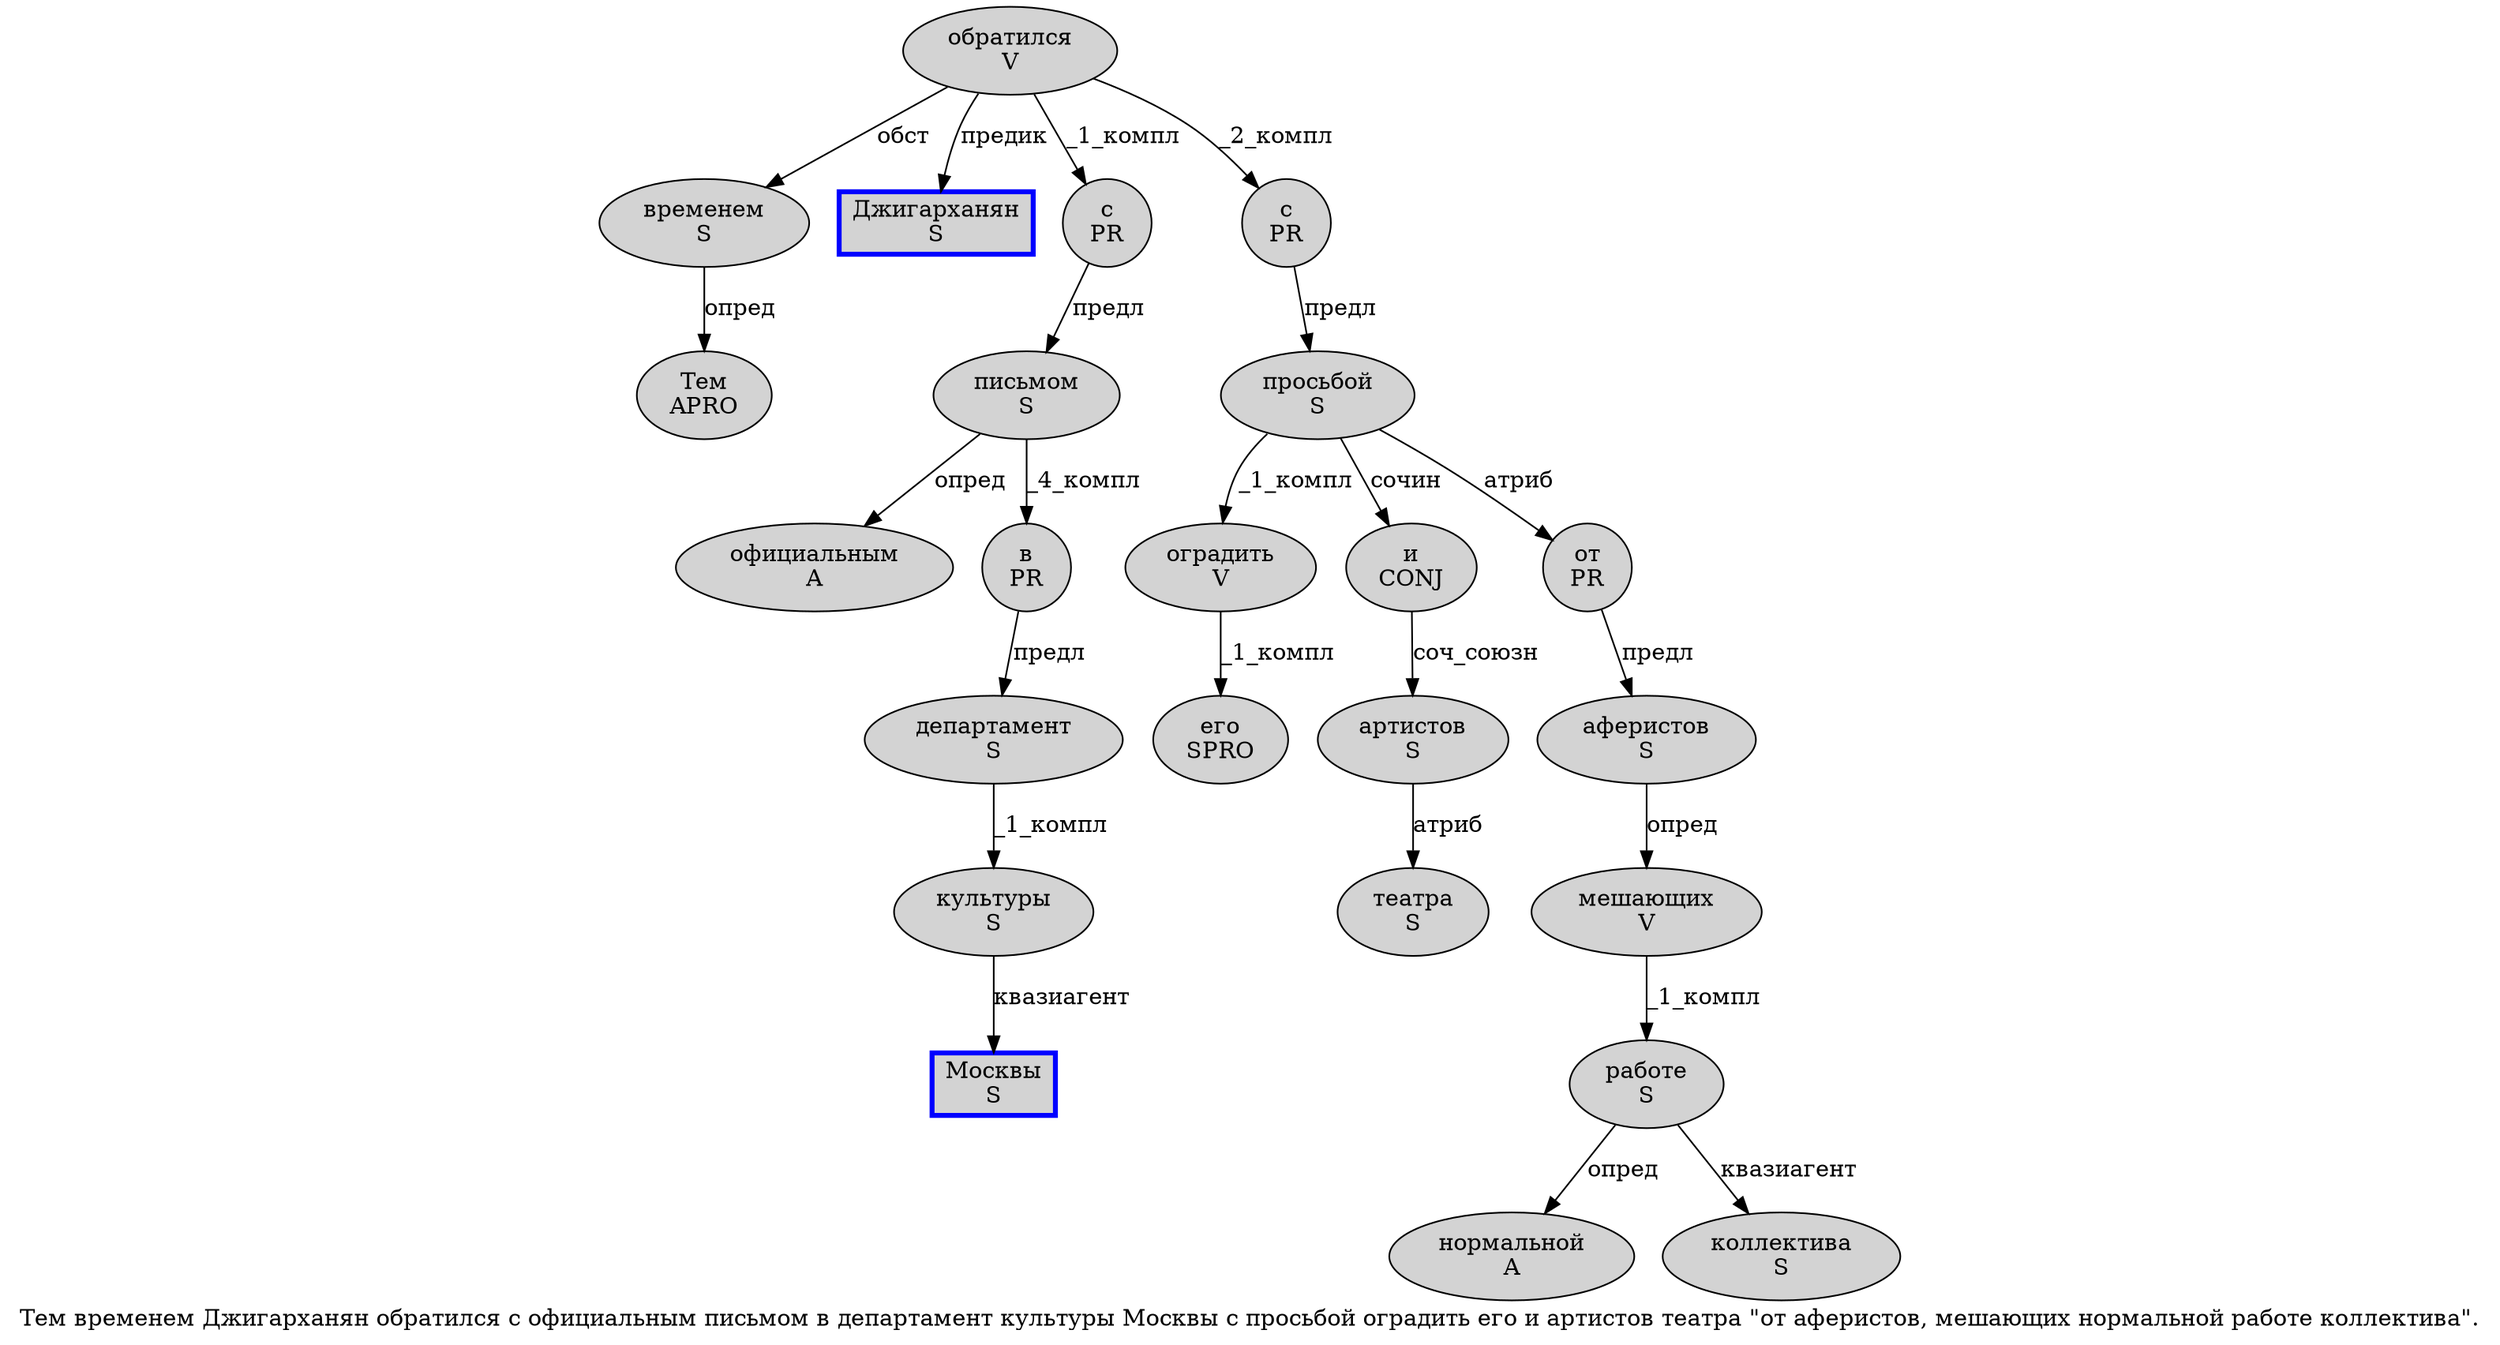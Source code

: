 digraph SENTENCE_8 {
	graph [label="Тем временем Джигарханян обратился с официальным письмом в департамент культуры Москвы с просьбой оградить его и артистов театра \"от аферистов, мешающих нормальной работе коллектива\"."]
	node [style=filled]
		0 [label="Тем
APRO" color="" fillcolor=lightgray penwidth=1 shape=ellipse]
		1 [label="временем
S" color="" fillcolor=lightgray penwidth=1 shape=ellipse]
		2 [label="Джигарханян
S" color=blue fillcolor=lightgray penwidth=3 shape=box]
		3 [label="обратился
V" color="" fillcolor=lightgray penwidth=1 shape=ellipse]
		4 [label="с
PR" color="" fillcolor=lightgray penwidth=1 shape=ellipse]
		5 [label="официальным
A" color="" fillcolor=lightgray penwidth=1 shape=ellipse]
		6 [label="письмом
S" color="" fillcolor=lightgray penwidth=1 shape=ellipse]
		7 [label="в
PR" color="" fillcolor=lightgray penwidth=1 shape=ellipse]
		8 [label="департамент
S" color="" fillcolor=lightgray penwidth=1 shape=ellipse]
		9 [label="культуры
S" color="" fillcolor=lightgray penwidth=1 shape=ellipse]
		10 [label="Москвы
S" color=blue fillcolor=lightgray penwidth=3 shape=box]
		11 [label="с
PR" color="" fillcolor=lightgray penwidth=1 shape=ellipse]
		12 [label="просьбой
S" color="" fillcolor=lightgray penwidth=1 shape=ellipse]
		13 [label="оградить
V" color="" fillcolor=lightgray penwidth=1 shape=ellipse]
		14 [label="его
SPRO" color="" fillcolor=lightgray penwidth=1 shape=ellipse]
		15 [label="и
CONJ" color="" fillcolor=lightgray penwidth=1 shape=ellipse]
		16 [label="артистов
S" color="" fillcolor=lightgray penwidth=1 shape=ellipse]
		17 [label="театра
S" color="" fillcolor=lightgray penwidth=1 shape=ellipse]
		19 [label="от
PR" color="" fillcolor=lightgray penwidth=1 shape=ellipse]
		20 [label="аферистов
S" color="" fillcolor=lightgray penwidth=1 shape=ellipse]
		22 [label="мешающих
V" color="" fillcolor=lightgray penwidth=1 shape=ellipse]
		23 [label="нормальной
A" color="" fillcolor=lightgray penwidth=1 shape=ellipse]
		24 [label="работе
S" color="" fillcolor=lightgray penwidth=1 shape=ellipse]
		25 [label="коллектива
S" color="" fillcolor=lightgray penwidth=1 shape=ellipse]
			4 -> 6 [label="предл"]
			13 -> 14 [label="_1_компл"]
			22 -> 24 [label="_1_компл"]
			12 -> 13 [label="_1_компл"]
			12 -> 15 [label="сочин"]
			12 -> 19 [label="атриб"]
			11 -> 12 [label="предл"]
			3 -> 1 [label="обст"]
			3 -> 2 [label="предик"]
			3 -> 4 [label="_1_компл"]
			3 -> 11 [label="_2_компл"]
			7 -> 8 [label="предл"]
			19 -> 20 [label="предл"]
			6 -> 5 [label="опред"]
			6 -> 7 [label="_4_компл"]
			20 -> 22 [label="опред"]
			15 -> 16 [label="соч_союзн"]
			24 -> 23 [label="опред"]
			24 -> 25 [label="квазиагент"]
			1 -> 0 [label="опред"]
			16 -> 17 [label="атриб"]
			9 -> 10 [label="квазиагент"]
			8 -> 9 [label="_1_компл"]
}